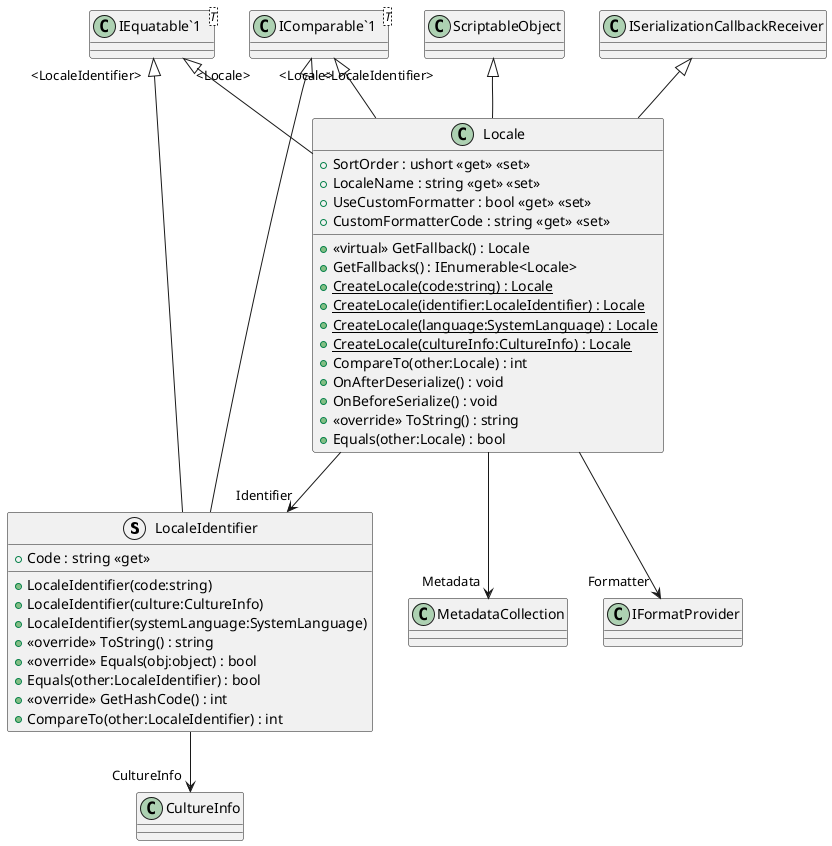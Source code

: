 @startuml
struct LocaleIdentifier {
    + Code : string <<get>>
    + LocaleIdentifier(code:string)
    + LocaleIdentifier(culture:CultureInfo)
    + LocaleIdentifier(systemLanguage:SystemLanguage)
    + <<override>> ToString() : string
    + <<override>> Equals(obj:object) : bool
    + Equals(other:LocaleIdentifier) : bool
    + <<override>> GetHashCode() : int
    + CompareTo(other:LocaleIdentifier) : int
}
class Locale {
    + SortOrder : ushort <<get>> <<set>>
    + LocaleName : string <<get>> <<set>>
    + <<virtual>> GetFallback() : Locale
    + GetFallbacks() : IEnumerable<Locale>
    + UseCustomFormatter : bool <<get>> <<set>>
    + CustomFormatterCode : string <<get>> <<set>>
    + {static} CreateLocale(code:string) : Locale
    + {static} CreateLocale(identifier:LocaleIdentifier) : Locale
    + {static} CreateLocale(language:SystemLanguage) : Locale
    + {static} CreateLocale(cultureInfo:CultureInfo) : Locale
    + CompareTo(other:Locale) : int
    + OnAfterDeserialize() : void
    + OnBeforeSerialize() : void
    + <<override>> ToString() : string
    + Equals(other:Locale) : bool
}
class "IEquatable`1"<T> {
}
class "IComparable`1"<T> {
}
"IEquatable`1" "<LocaleIdentifier>" <|-- LocaleIdentifier
"IComparable`1" "<LocaleIdentifier>" <|-- LocaleIdentifier
LocaleIdentifier --> "CultureInfo" CultureInfo
ScriptableObject <|-- Locale
"IEquatable`1" "<Locale>" <|-- Locale
"IComparable`1" "<Locale>" <|-- Locale
ISerializationCallbackReceiver <|-- Locale
Locale --> "Identifier" LocaleIdentifier
Locale --> "Metadata" MetadataCollection
Locale --> "Formatter" IFormatProvider
@enduml
